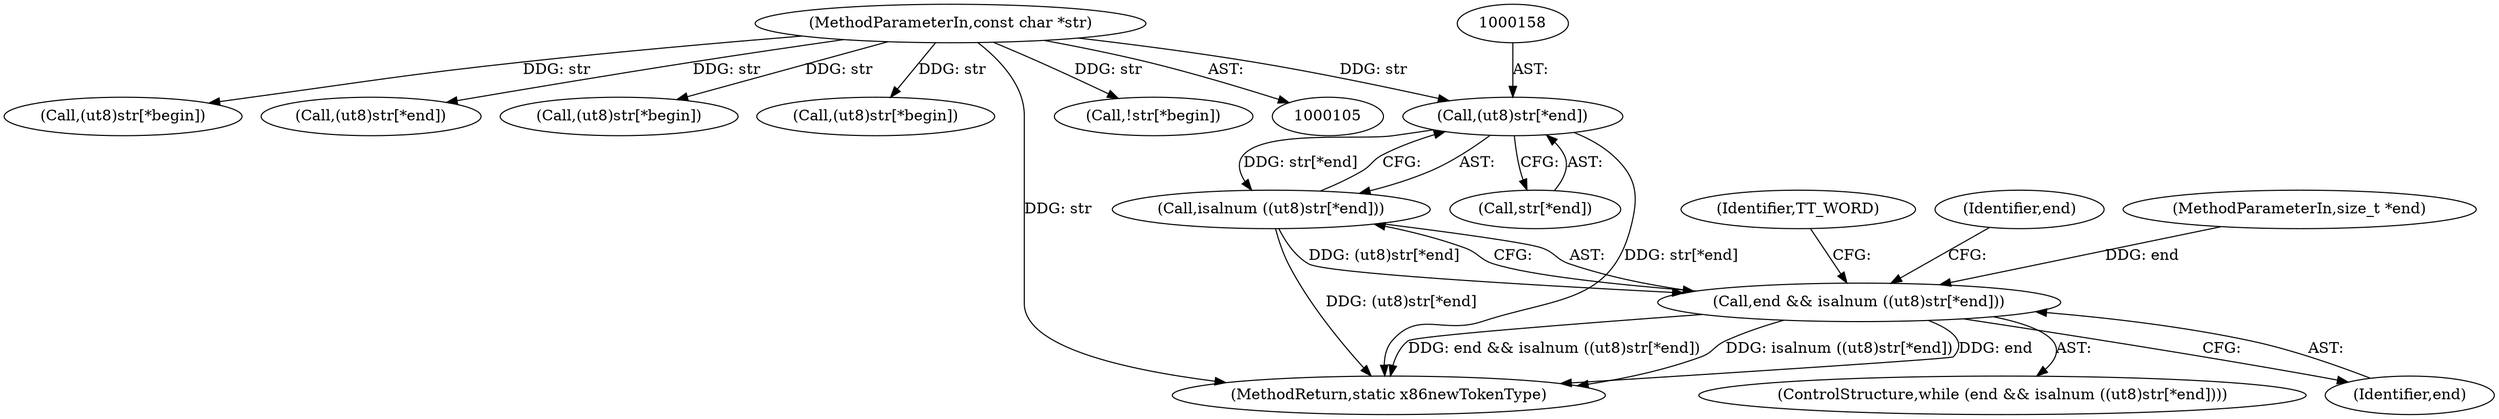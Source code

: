 digraph "1_radare2_66191f780863ea8c66ace4040d0d04a8842e8432@del" {
"1000157" [label="(Call,(ut8)str[*end])"];
"1000106" [label="(MethodParameterIn,const char *str)"];
"1000156" [label="(Call,isalnum ((ut8)str[*end]))"];
"1000154" [label="(Call,end && isalnum ((ut8)str[*end]))"];
"1000168" [label="(Identifier,TT_WORD)"];
"1000156" [label="(Call,isalnum ((ut8)str[*end]))"];
"1000166" [label="(Identifier,end)"];
"1000106" [label="(MethodParameterIn,const char *str)"];
"1000172" [label="(Call,(ut8)str[*begin])"];
"1000188" [label="(Call,(ut8)str[*end])"];
"1000153" [label="(ControlStructure,while (end && isalnum ((ut8)str[*end])))"];
"1000159" [label="(Call,str[*end])"];
"1000141" [label="(Call,(ut8)str[*begin])"];
"1000157" [label="(Call,(ut8)str[*end])"];
"1000114" [label="(Call,(ut8)str[*begin])"];
"1000154" [label="(Call,end && isalnum ((ut8)str[*end]))"];
"1000155" [label="(Identifier,end)"];
"1000211" [label="(MethodReturn,static x86newTokenType)"];
"1000125" [label="(Call,!str[*begin])"];
"1000108" [label="(MethodParameterIn,size_t *end)"];
"1000157" -> "1000156"  [label="AST: "];
"1000157" -> "1000159"  [label="CFG: "];
"1000158" -> "1000157"  [label="AST: "];
"1000159" -> "1000157"  [label="AST: "];
"1000156" -> "1000157"  [label="CFG: "];
"1000157" -> "1000211"  [label="DDG: str[*end]"];
"1000157" -> "1000156"  [label="DDG: str[*end]"];
"1000106" -> "1000157"  [label="DDG: str"];
"1000106" -> "1000105"  [label="AST: "];
"1000106" -> "1000211"  [label="DDG: str"];
"1000106" -> "1000114"  [label="DDG: str"];
"1000106" -> "1000125"  [label="DDG: str"];
"1000106" -> "1000141"  [label="DDG: str"];
"1000106" -> "1000172"  [label="DDG: str"];
"1000106" -> "1000188"  [label="DDG: str"];
"1000156" -> "1000154"  [label="AST: "];
"1000154" -> "1000156"  [label="CFG: "];
"1000156" -> "1000211"  [label="DDG: (ut8)str[*end]"];
"1000156" -> "1000154"  [label="DDG: (ut8)str[*end]"];
"1000154" -> "1000153"  [label="AST: "];
"1000154" -> "1000155"  [label="CFG: "];
"1000155" -> "1000154"  [label="AST: "];
"1000166" -> "1000154"  [label="CFG: "];
"1000168" -> "1000154"  [label="CFG: "];
"1000154" -> "1000211"  [label="DDG: end && isalnum ((ut8)str[*end])"];
"1000154" -> "1000211"  [label="DDG: isalnum ((ut8)str[*end])"];
"1000154" -> "1000211"  [label="DDG: end"];
"1000108" -> "1000154"  [label="DDG: end"];
}
